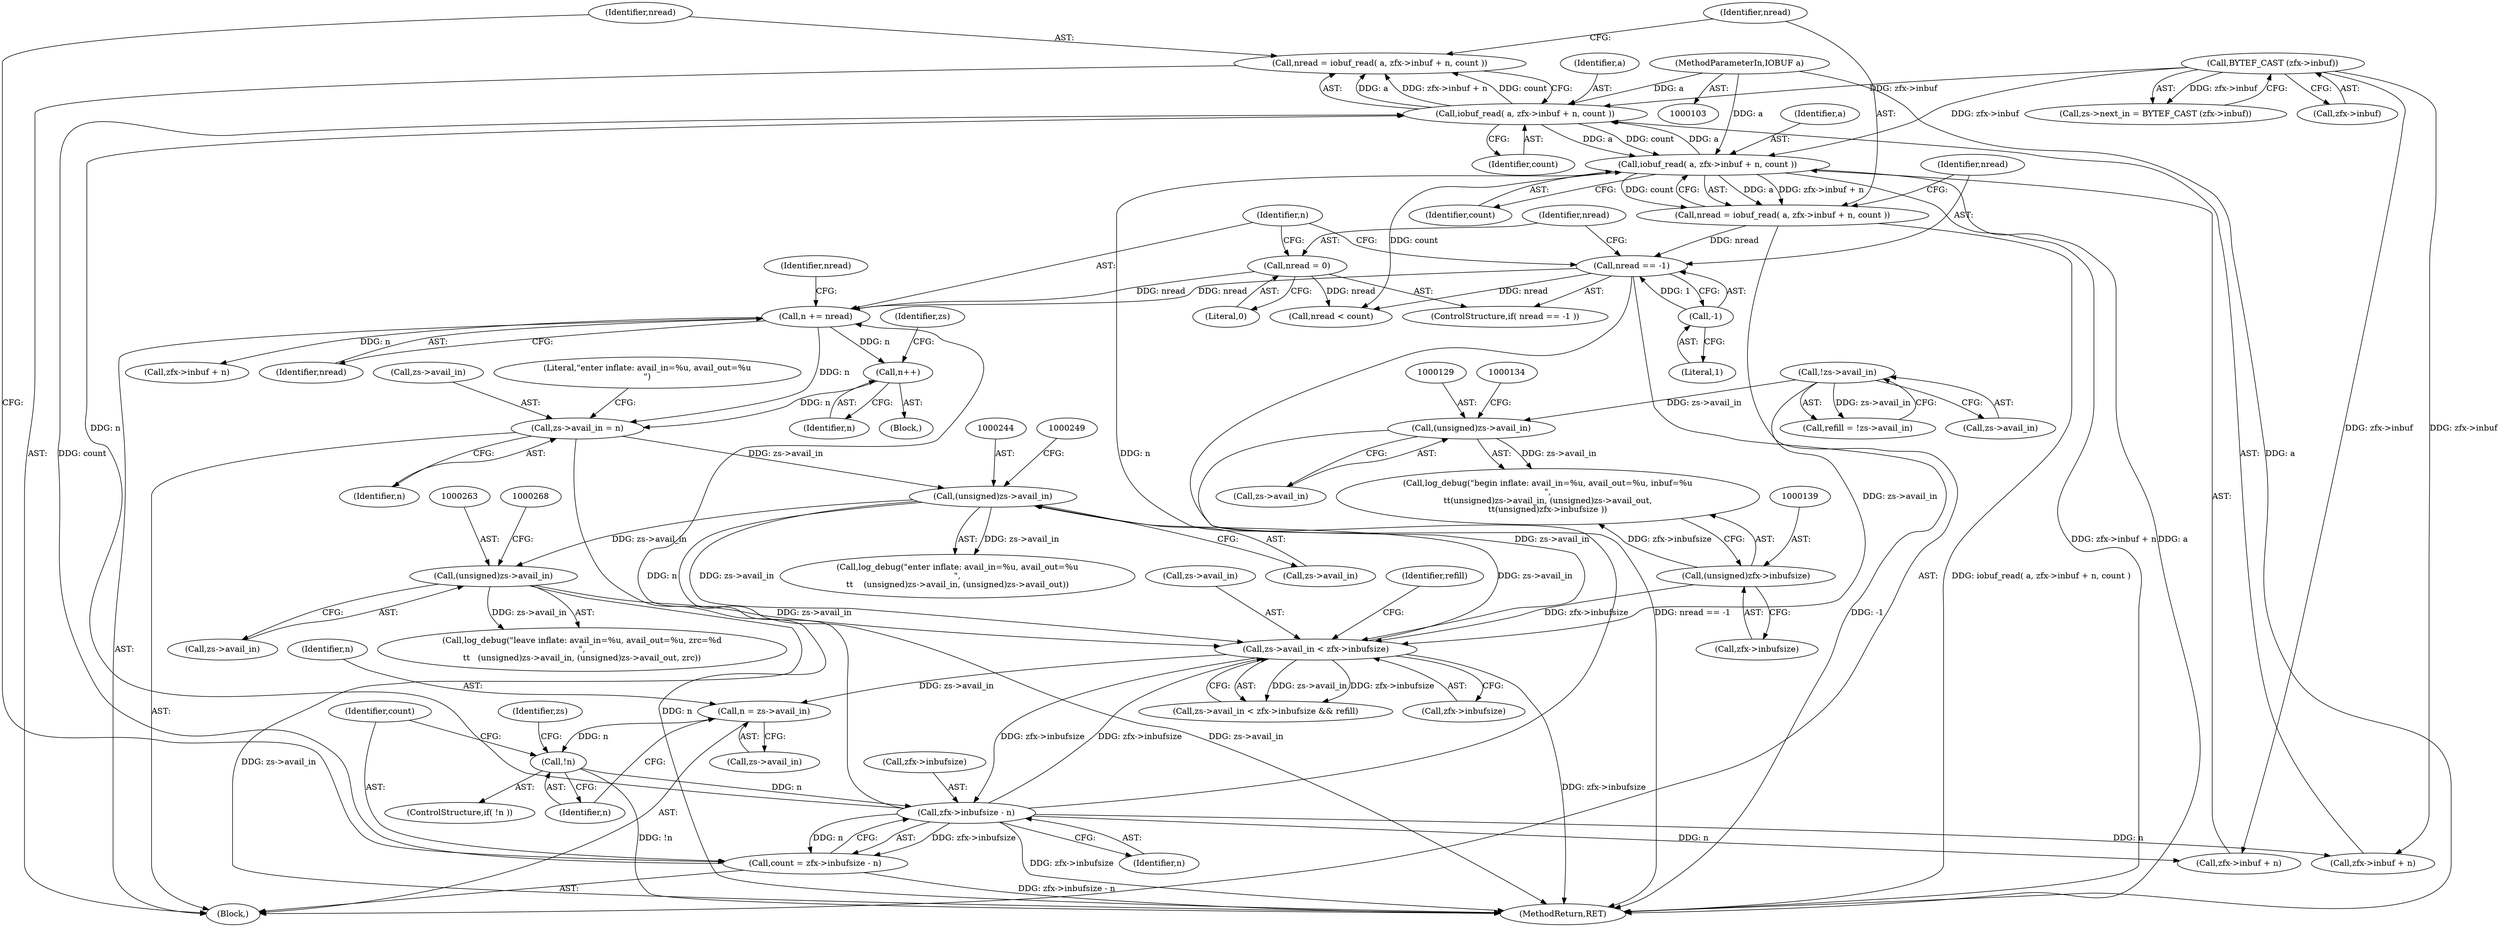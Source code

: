 digraph "0_gnupg_014b2103fcb12f261135e3954f26e9e07b39e342@API" {
"1000179" [label="(Call,nread = iobuf_read( a, zfx->inbuf + n, count ))"];
"1000181" [label="(Call,iobuf_read( a, zfx->inbuf + n, count ))"];
"1000191" [label="(Call,iobuf_read( a, zfx->inbuf + n, count ))"];
"1000106" [label="(MethodParameterIn,IOBUF a)"];
"1000168" [label="(Call,BYTEF_CAST (zfx->inbuf))"];
"1000174" [label="(Call,zfx->inbufsize - n)"];
"1000147" [label="(Call,zs->avail_in < zfx->inbufsize)"];
"1000128" [label="(Call,(unsigned)zs->avail_in)"];
"1000120" [label="(Call,!zs->avail_in)"];
"1000243" [label="(Call,(unsigned)zs->avail_in)"];
"1000236" [label="(Call,zs->avail_in = n)"];
"1000234" [label="(Call,n++)"];
"1000207" [label="(Call,n += nread)"];
"1000200" [label="(Call,nread == -1)"];
"1000189" [label="(Call,nread = iobuf_read( a, zfx->inbuf + n, count ))"];
"1000202" [label="(Call,-1)"];
"1000204" [label="(Call,nread = 0)"];
"1000262" [label="(Call,(unsigned)zs->avail_in)"];
"1000138" [label="(Call,(unsigned)zfx->inbufsize)"];
"1000162" [label="(Call,!n)"];
"1000156" [label="(Call,n = zs->avail_in)"];
"1000172" [label="(Call,count = zfx->inbufsize - n)"];
"1000180" [label="(Identifier,nread)"];
"1000241" [label="(Call,log_debug(\"enter inflate: avail_in=%u, avail_out=%u\n\",\n\t\t    (unsigned)zs->avail_in, (unsigned)zs->avail_out))"];
"1000157" [label="(Identifier,n)"];
"1000201" [label="(Identifier,nread)"];
"1000169" [label="(Call,zfx->inbuf)"];
"1000166" [label="(Identifier,zs)"];
"1000148" [label="(Call,zs->avail_in)"];
"1000179" [label="(Call,nread = iobuf_read( a, zfx->inbuf + n, count ))"];
"1000146" [label="(Call,zs->avail_in < zfx->inbufsize && refill)"];
"1000329" [label="(MethodReturn,RET)"];
"1000151" [label="(Call,zfx->inbufsize)"];
"1000172" [label="(Call,count = zfx->inbufsize - n)"];
"1000213" [label="(Identifier,nread)"];
"1000260" [label="(Call,log_debug(\"leave inflate: avail_in=%u, avail_out=%u, zrc=%d\n\",\n\t\t   (unsigned)zs->avail_in, (unsigned)zs->avail_out, zrc))"];
"1000193" [label="(Call,zfx->inbuf + n)"];
"1000206" [label="(Literal,0)"];
"1000245" [label="(Call,zs->avail_in)"];
"1000174" [label="(Call,zfx->inbufsize - n)"];
"1000178" [label="(Identifier,n)"];
"1000262" [label="(Call,(unsigned)zs->avail_in)"];
"1000240" [label="(Identifier,n)"];
"1000243" [label="(Call,(unsigned)zs->avail_in)"];
"1000204" [label="(Call,nread = 0)"];
"1000161" [label="(ControlStructure,if( !n ))"];
"1000120" [label="(Call,!zs->avail_in)"];
"1000199" [label="(ControlStructure,if( nread == -1 ))"];
"1000181" [label="(Call,iobuf_read( a, zfx->inbuf + n, count ))"];
"1000188" [label="(Identifier,count)"];
"1000212" [label="(Call,nread < count)"];
"1000191" [label="(Call,iobuf_read( a, zfx->inbuf + n, count ))"];
"1000189" [label="(Call,nread = iobuf_read( a, zfx->inbuf + n, count ))"];
"1000234" [label="(Call,n++)"];
"1000235" [label="(Identifier,n)"];
"1000209" [label="(Identifier,nread)"];
"1000198" [label="(Identifier,count)"];
"1000220" [label="(Block,)"];
"1000164" [label="(Call,zs->next_in = BYTEF_CAST (zfx->inbuf))"];
"1000200" [label="(Call,nread == -1)"];
"1000163" [label="(Identifier,n)"];
"1000207" [label="(Call,n += nread)"];
"1000147" [label="(Call,zs->avail_in < zfx->inbufsize)"];
"1000237" [label="(Call,zs->avail_in)"];
"1000156" [label="(Call,n = zs->avail_in)"];
"1000175" [label="(Call,zfx->inbufsize)"];
"1000203" [label="(Literal,1)"];
"1000208" [label="(Identifier,n)"];
"1000192" [label="(Identifier,a)"];
"1000118" [label="(Call,refill = !zs->avail_in)"];
"1000238" [label="(Identifier,zs)"];
"1000205" [label="(Identifier,nread)"];
"1000236" [label="(Call,zs->avail_in = n)"];
"1000264" [label="(Call,zs->avail_in)"];
"1000140" [label="(Call,zfx->inbufsize)"];
"1000173" [label="(Identifier,count)"];
"1000158" [label="(Call,zs->avail_in)"];
"1000242" [label="(Literal,\"enter inflate: avail_in=%u, avail_out=%u\n\")"];
"1000182" [label="(Identifier,a)"];
"1000202" [label="(Call,-1)"];
"1000121" [label="(Call,zs->avail_in)"];
"1000168" [label="(Call,BYTEF_CAST (zfx->inbuf))"];
"1000190" [label="(Identifier,nread)"];
"1000183" [label="(Call,zfx->inbuf + n)"];
"1000155" [label="(Block,)"];
"1000162" [label="(Call,!n)"];
"1000223" [label="(Call,zfx->inbuf + n)"];
"1000126" [label="(Call,log_debug(\"begin inflate: avail_in=%u, avail_out=%u, inbuf=%u\n\",\n\t\t(unsigned)zs->avail_in, (unsigned)zs->avail_out,\n\t\t(unsigned)zfx->inbufsize ))"];
"1000138" [label="(Call,(unsigned)zfx->inbufsize)"];
"1000154" [label="(Identifier,refill)"];
"1000130" [label="(Call,zs->avail_in)"];
"1000128" [label="(Call,(unsigned)zs->avail_in)"];
"1000106" [label="(MethodParameterIn,IOBUF a)"];
"1000179" -> "1000155"  [label="AST: "];
"1000179" -> "1000181"  [label="CFG: "];
"1000180" -> "1000179"  [label="AST: "];
"1000181" -> "1000179"  [label="AST: "];
"1000190" -> "1000179"  [label="CFG: "];
"1000181" -> "1000179"  [label="DDG: a"];
"1000181" -> "1000179"  [label="DDG: zfx->inbuf + n"];
"1000181" -> "1000179"  [label="DDG: count"];
"1000181" -> "1000188"  [label="CFG: "];
"1000182" -> "1000181"  [label="AST: "];
"1000183" -> "1000181"  [label="AST: "];
"1000188" -> "1000181"  [label="AST: "];
"1000191" -> "1000181"  [label="DDG: a"];
"1000106" -> "1000181"  [label="DDG: a"];
"1000168" -> "1000181"  [label="DDG: zfx->inbuf"];
"1000174" -> "1000181"  [label="DDG: n"];
"1000172" -> "1000181"  [label="DDG: count"];
"1000181" -> "1000191"  [label="DDG: a"];
"1000181" -> "1000191"  [label="DDG: count"];
"1000191" -> "1000189"  [label="AST: "];
"1000191" -> "1000198"  [label="CFG: "];
"1000192" -> "1000191"  [label="AST: "];
"1000193" -> "1000191"  [label="AST: "];
"1000198" -> "1000191"  [label="AST: "];
"1000189" -> "1000191"  [label="CFG: "];
"1000191" -> "1000329"  [label="DDG: zfx->inbuf + n"];
"1000191" -> "1000329"  [label="DDG: a"];
"1000191" -> "1000189"  [label="DDG: a"];
"1000191" -> "1000189"  [label="DDG: zfx->inbuf + n"];
"1000191" -> "1000189"  [label="DDG: count"];
"1000106" -> "1000191"  [label="DDG: a"];
"1000168" -> "1000191"  [label="DDG: zfx->inbuf"];
"1000174" -> "1000191"  [label="DDG: n"];
"1000191" -> "1000212"  [label="DDG: count"];
"1000106" -> "1000103"  [label="AST: "];
"1000106" -> "1000329"  [label="DDG: a"];
"1000168" -> "1000164"  [label="AST: "];
"1000168" -> "1000169"  [label="CFG: "];
"1000169" -> "1000168"  [label="AST: "];
"1000164" -> "1000168"  [label="CFG: "];
"1000168" -> "1000164"  [label="DDG: zfx->inbuf"];
"1000168" -> "1000183"  [label="DDG: zfx->inbuf"];
"1000168" -> "1000193"  [label="DDG: zfx->inbuf"];
"1000174" -> "1000172"  [label="AST: "];
"1000174" -> "1000178"  [label="CFG: "];
"1000175" -> "1000174"  [label="AST: "];
"1000178" -> "1000174"  [label="AST: "];
"1000172" -> "1000174"  [label="CFG: "];
"1000174" -> "1000329"  [label="DDG: zfx->inbufsize"];
"1000174" -> "1000147"  [label="DDG: zfx->inbufsize"];
"1000174" -> "1000172"  [label="DDG: zfx->inbufsize"];
"1000174" -> "1000172"  [label="DDG: n"];
"1000147" -> "1000174"  [label="DDG: zfx->inbufsize"];
"1000162" -> "1000174"  [label="DDG: n"];
"1000174" -> "1000183"  [label="DDG: n"];
"1000174" -> "1000193"  [label="DDG: n"];
"1000174" -> "1000207"  [label="DDG: n"];
"1000147" -> "1000146"  [label="AST: "];
"1000147" -> "1000151"  [label="CFG: "];
"1000148" -> "1000147"  [label="AST: "];
"1000151" -> "1000147"  [label="AST: "];
"1000154" -> "1000147"  [label="CFG: "];
"1000146" -> "1000147"  [label="CFG: "];
"1000147" -> "1000329"  [label="DDG: zfx->inbufsize"];
"1000147" -> "1000146"  [label="DDG: zs->avail_in"];
"1000147" -> "1000146"  [label="DDG: zfx->inbufsize"];
"1000128" -> "1000147"  [label="DDG: zs->avail_in"];
"1000243" -> "1000147"  [label="DDG: zs->avail_in"];
"1000262" -> "1000147"  [label="DDG: zs->avail_in"];
"1000120" -> "1000147"  [label="DDG: zs->avail_in"];
"1000138" -> "1000147"  [label="DDG: zfx->inbufsize"];
"1000147" -> "1000156"  [label="DDG: zs->avail_in"];
"1000147" -> "1000243"  [label="DDG: zs->avail_in"];
"1000128" -> "1000126"  [label="AST: "];
"1000128" -> "1000130"  [label="CFG: "];
"1000129" -> "1000128"  [label="AST: "];
"1000130" -> "1000128"  [label="AST: "];
"1000134" -> "1000128"  [label="CFG: "];
"1000128" -> "1000126"  [label="DDG: zs->avail_in"];
"1000120" -> "1000128"  [label="DDG: zs->avail_in"];
"1000120" -> "1000118"  [label="AST: "];
"1000120" -> "1000121"  [label="CFG: "];
"1000121" -> "1000120"  [label="AST: "];
"1000118" -> "1000120"  [label="CFG: "];
"1000120" -> "1000118"  [label="DDG: zs->avail_in"];
"1000243" -> "1000241"  [label="AST: "];
"1000243" -> "1000245"  [label="CFG: "];
"1000244" -> "1000243"  [label="AST: "];
"1000245" -> "1000243"  [label="AST: "];
"1000249" -> "1000243"  [label="CFG: "];
"1000243" -> "1000329"  [label="DDG: zs->avail_in"];
"1000243" -> "1000241"  [label="DDG: zs->avail_in"];
"1000236" -> "1000243"  [label="DDG: zs->avail_in"];
"1000243" -> "1000262"  [label="DDG: zs->avail_in"];
"1000236" -> "1000155"  [label="AST: "];
"1000236" -> "1000240"  [label="CFG: "];
"1000237" -> "1000236"  [label="AST: "];
"1000240" -> "1000236"  [label="AST: "];
"1000242" -> "1000236"  [label="CFG: "];
"1000236" -> "1000329"  [label="DDG: n"];
"1000234" -> "1000236"  [label="DDG: n"];
"1000207" -> "1000236"  [label="DDG: n"];
"1000234" -> "1000220"  [label="AST: "];
"1000234" -> "1000235"  [label="CFG: "];
"1000235" -> "1000234"  [label="AST: "];
"1000238" -> "1000234"  [label="CFG: "];
"1000207" -> "1000234"  [label="DDG: n"];
"1000207" -> "1000155"  [label="AST: "];
"1000207" -> "1000209"  [label="CFG: "];
"1000208" -> "1000207"  [label="AST: "];
"1000209" -> "1000207"  [label="AST: "];
"1000213" -> "1000207"  [label="CFG: "];
"1000200" -> "1000207"  [label="DDG: nread"];
"1000204" -> "1000207"  [label="DDG: nread"];
"1000207" -> "1000223"  [label="DDG: n"];
"1000200" -> "1000199"  [label="AST: "];
"1000200" -> "1000202"  [label="CFG: "];
"1000201" -> "1000200"  [label="AST: "];
"1000202" -> "1000200"  [label="AST: "];
"1000205" -> "1000200"  [label="CFG: "];
"1000208" -> "1000200"  [label="CFG: "];
"1000200" -> "1000329"  [label="DDG: nread == -1"];
"1000200" -> "1000329"  [label="DDG: -1"];
"1000189" -> "1000200"  [label="DDG: nread"];
"1000202" -> "1000200"  [label="DDG: 1"];
"1000200" -> "1000212"  [label="DDG: nread"];
"1000189" -> "1000155"  [label="AST: "];
"1000190" -> "1000189"  [label="AST: "];
"1000201" -> "1000189"  [label="CFG: "];
"1000189" -> "1000329"  [label="DDG: iobuf_read( a, zfx->inbuf + n, count )"];
"1000202" -> "1000203"  [label="CFG: "];
"1000203" -> "1000202"  [label="AST: "];
"1000204" -> "1000199"  [label="AST: "];
"1000204" -> "1000206"  [label="CFG: "];
"1000205" -> "1000204"  [label="AST: "];
"1000206" -> "1000204"  [label="AST: "];
"1000208" -> "1000204"  [label="CFG: "];
"1000204" -> "1000212"  [label="DDG: nread"];
"1000262" -> "1000260"  [label="AST: "];
"1000262" -> "1000264"  [label="CFG: "];
"1000263" -> "1000262"  [label="AST: "];
"1000264" -> "1000262"  [label="AST: "];
"1000268" -> "1000262"  [label="CFG: "];
"1000262" -> "1000329"  [label="DDG: zs->avail_in"];
"1000262" -> "1000260"  [label="DDG: zs->avail_in"];
"1000138" -> "1000126"  [label="AST: "];
"1000138" -> "1000140"  [label="CFG: "];
"1000139" -> "1000138"  [label="AST: "];
"1000140" -> "1000138"  [label="AST: "];
"1000126" -> "1000138"  [label="CFG: "];
"1000138" -> "1000126"  [label="DDG: zfx->inbufsize"];
"1000162" -> "1000161"  [label="AST: "];
"1000162" -> "1000163"  [label="CFG: "];
"1000163" -> "1000162"  [label="AST: "];
"1000166" -> "1000162"  [label="CFG: "];
"1000173" -> "1000162"  [label="CFG: "];
"1000162" -> "1000329"  [label="DDG: !n"];
"1000156" -> "1000162"  [label="DDG: n"];
"1000156" -> "1000155"  [label="AST: "];
"1000156" -> "1000158"  [label="CFG: "];
"1000157" -> "1000156"  [label="AST: "];
"1000158" -> "1000156"  [label="AST: "];
"1000163" -> "1000156"  [label="CFG: "];
"1000172" -> "1000155"  [label="AST: "];
"1000173" -> "1000172"  [label="AST: "];
"1000180" -> "1000172"  [label="CFG: "];
"1000172" -> "1000329"  [label="DDG: zfx->inbufsize - n"];
}
